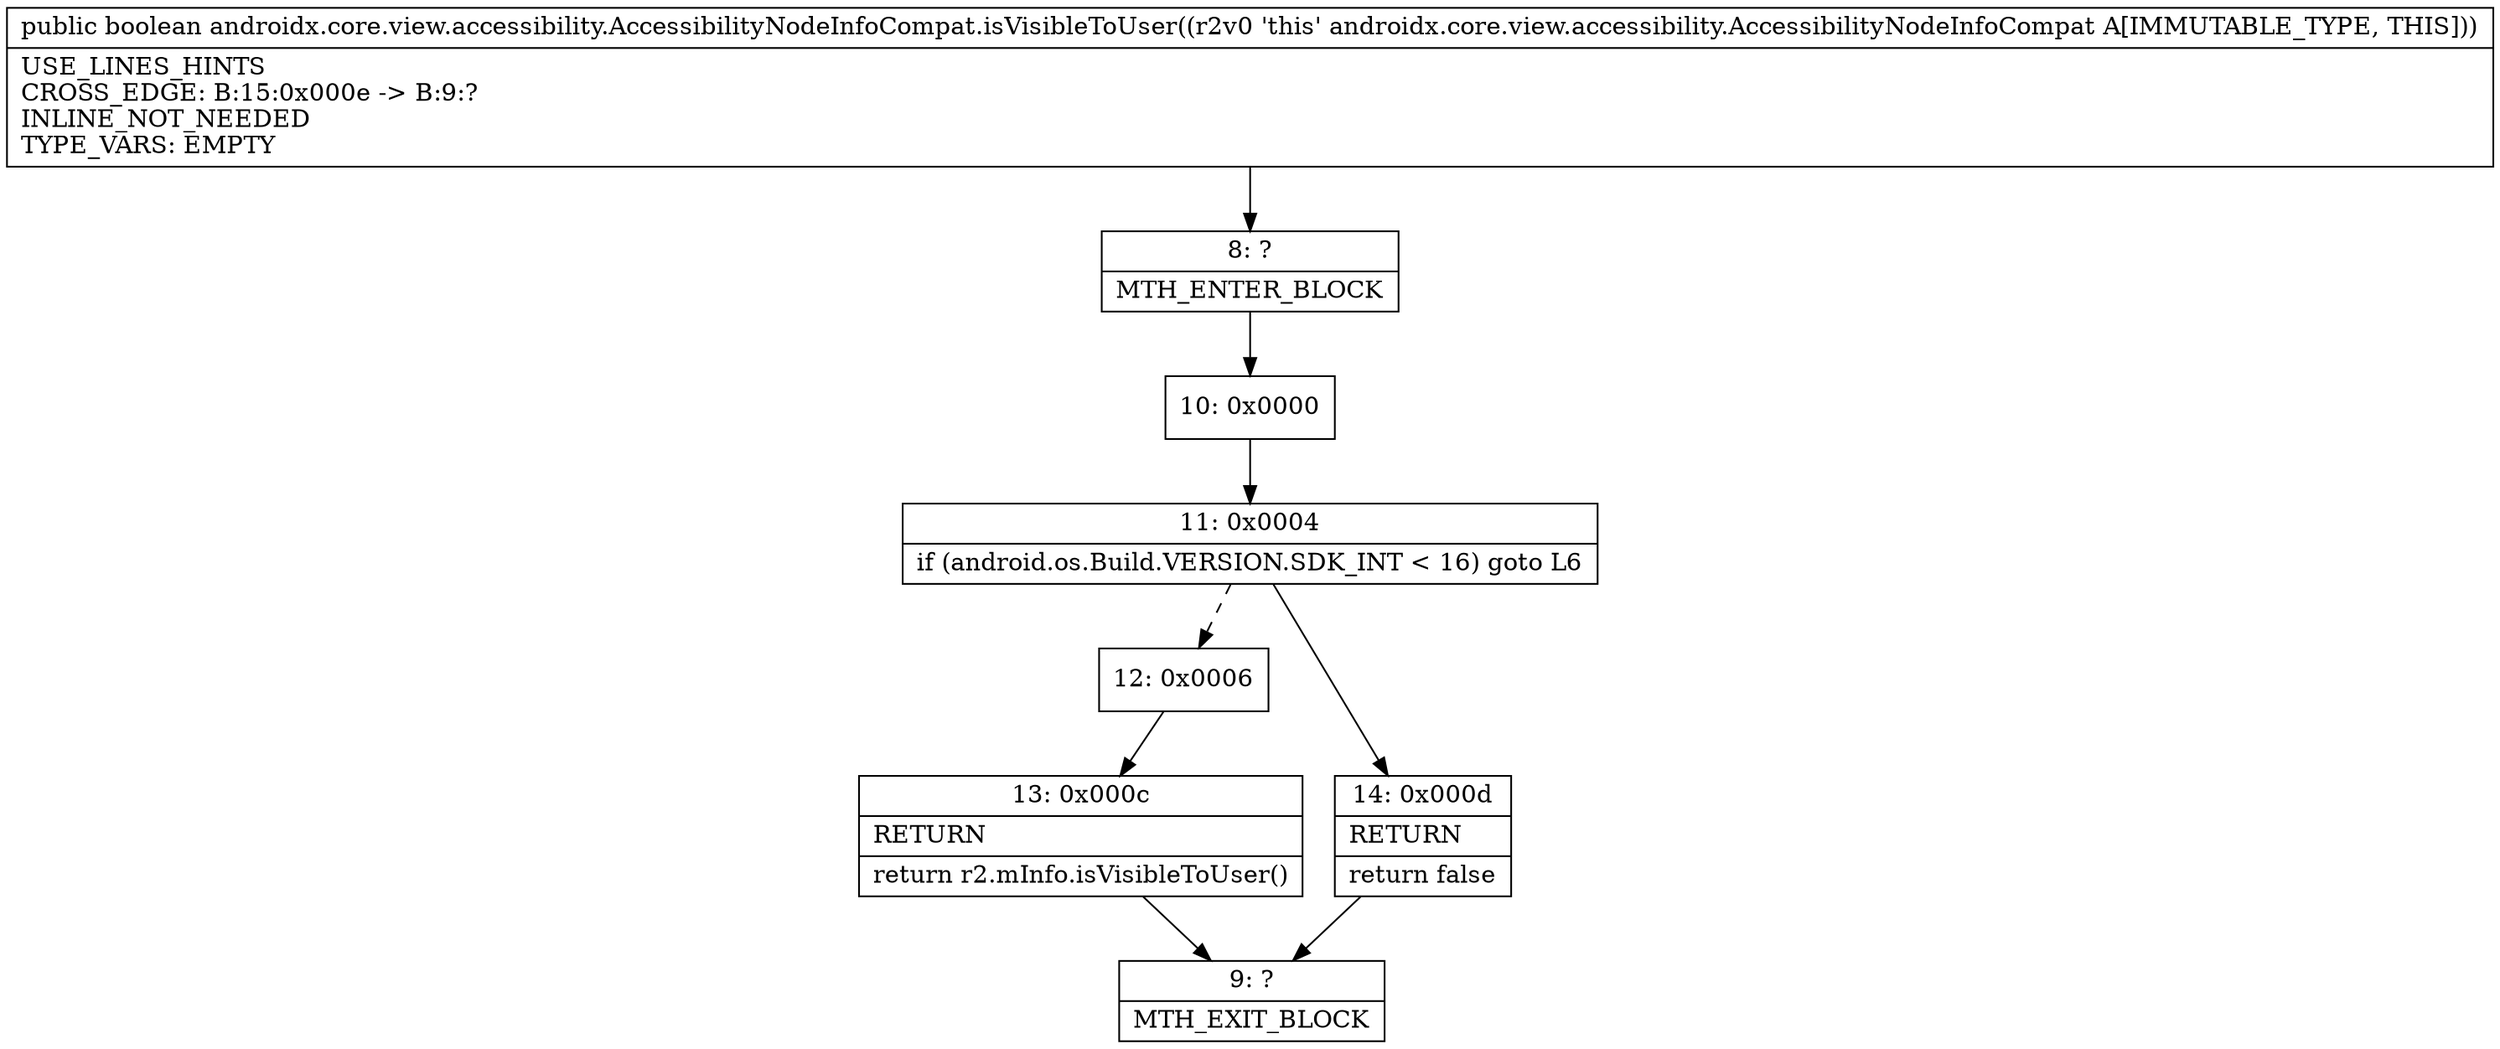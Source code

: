 digraph "CFG forandroidx.core.view.accessibility.AccessibilityNodeInfoCompat.isVisibleToUser()Z" {
Node_8 [shape=record,label="{8\:\ ?|MTH_ENTER_BLOCK\l}"];
Node_10 [shape=record,label="{10\:\ 0x0000}"];
Node_11 [shape=record,label="{11\:\ 0x0004|if (android.os.Build.VERSION.SDK_INT \< 16) goto L6\l}"];
Node_12 [shape=record,label="{12\:\ 0x0006}"];
Node_13 [shape=record,label="{13\:\ 0x000c|RETURN\l|return r2.mInfo.isVisibleToUser()\l}"];
Node_9 [shape=record,label="{9\:\ ?|MTH_EXIT_BLOCK\l}"];
Node_14 [shape=record,label="{14\:\ 0x000d|RETURN\l|return false\l}"];
MethodNode[shape=record,label="{public boolean androidx.core.view.accessibility.AccessibilityNodeInfoCompat.isVisibleToUser((r2v0 'this' androidx.core.view.accessibility.AccessibilityNodeInfoCompat A[IMMUTABLE_TYPE, THIS]))  | USE_LINES_HINTS\lCROSS_EDGE: B:15:0x000e \-\> B:9:?\lINLINE_NOT_NEEDED\lTYPE_VARS: EMPTY\l}"];
MethodNode -> Node_8;Node_8 -> Node_10;
Node_10 -> Node_11;
Node_11 -> Node_12[style=dashed];
Node_11 -> Node_14;
Node_12 -> Node_13;
Node_13 -> Node_9;
Node_14 -> Node_9;
}

